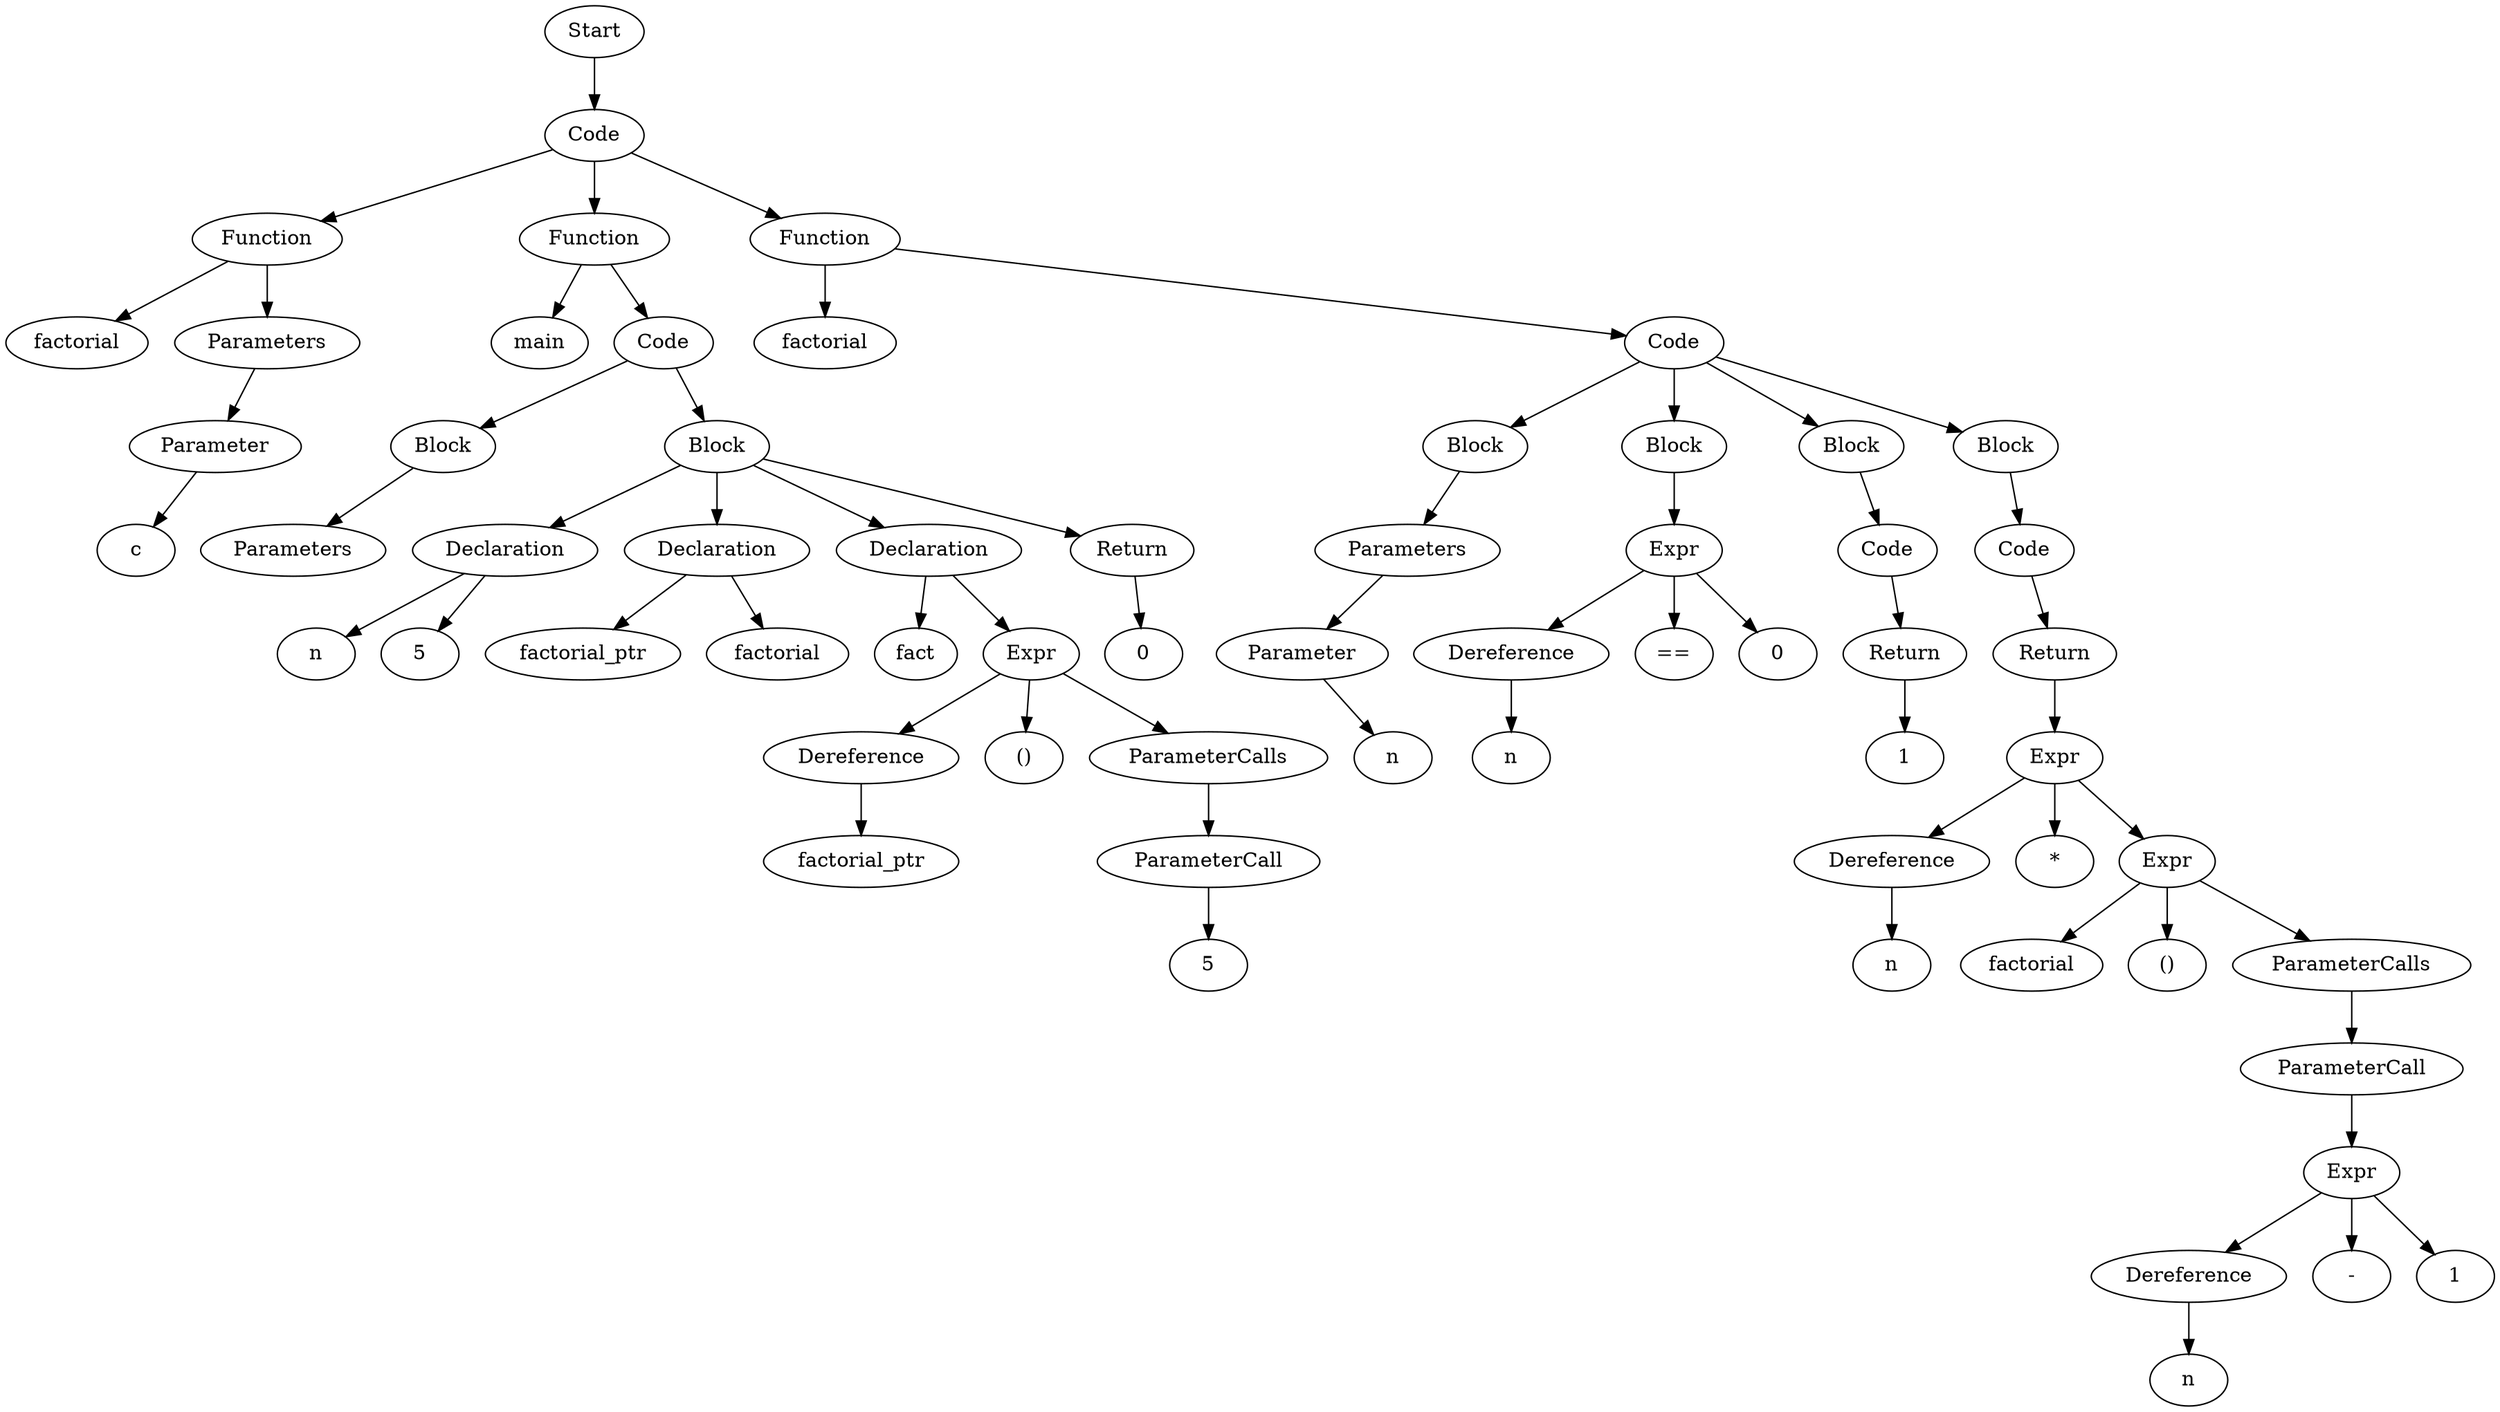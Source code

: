 digraph AST {
  "131770531594544" [label="Start"];
  "131770531594544" -> "131770531606928";
  "131770531606928" [label="Code"];
  "131770531606928" -> "131770531603472";
  "131770531606928" -> "131770534396928";
  "131770531606928" -> "131770530368288";
  "131770531603472" [label="Function"];
  "131770531603472" -> "131770531661232";
  "131770531603472" -> "131770534400240";
  "131770531661232" [label="factorial"];
  "131770534400240" [label="Parameters"];
  "131770534400240" -> "131770534404272";
  "131770534404272" [label="Parameter"];
  "131770534404272" -> "131770534396112";
  "131770534396112" [label="c"];
  "131770534396928" [label="Function"];
  "131770534396928" -> "131770534406528";
  "131770534396928" -> "131770534405952";
  "131770534406528" [label="main"];
  "131770534405952" [label="Code"];
  "131770534405952" -> "131770534411856";
  "131770534405952" -> "131770534403120";
  "131770534411856" [label="Block"];
  "131770534411856" -> "131770534405376";
  "131770534405376" [label="Parameters"];
  "131770534403120" [label="Block"];
  "131770534403120" -> "131770534409744";
  "131770534403120" -> "131770534400768";
  "131770534403120" -> "131770530371984";
  "131770534403120" -> "131770530374240";
  "131770534409744" [label="Declaration"];
  "131770534409744" -> "131770534409072";
  "131770534409744" -> "131770534406288";
  "131770534409072" [label="n"];
  "131770534406288" [label="5"];
  "131770534400768" [label="Declaration"];
  "131770534400768" -> "131770534664304";
  "131770534400768" -> "131770530370928";
  "131770534664304" [label="factorial_ptr"];
  "131770530370928" [label="factorial"];
  "131770530371984" [label="Declaration"];
  "131770530371984" -> "131770530366752";
  "131770530371984" -> "131770530366464";
  "131770530366752" [label="fact"];
  "131770530366464" [label="Expr"];
  "131770530366464" -> "131770534661040";
  "131770530366464" -> "131770533176528";
  "131770530366464" -> "131770530366512";
  "131770534661040" [label="Dereference"];
  "131770534661040" -> "131770530374336";
  "131770530374336" [label="factorial_ptr"];
  "131770533176528" [label="()"];
  "131770530366512" [label="ParameterCalls"];
  "131770530366512" -> "131770530366992";
  "131770530366992" [label="ParameterCall"];
  "131770530366992" -> "131770531862976";
  "131770531862976" [label="5"];
  "131770530374240" [label="Return"];
  "131770530374240" -> "131770530366944";
  "131770530366944" [label="0"];
  "131770530368288" [label="Function"];
  "131770530368288" -> "131770533183008";
  "131770530368288" -> "131770533180032";
  "131770533183008" [label="factorial"];
  "131770533180032" [label="Code"];
  "131770533180032" -> "131770534404176";
  "131770533180032" -> "131770534405760";
  "131770533180032" -> "131770534397552";
  "131770533180032" -> "131770534409600";
  "131770534404176" [label="Block"];
  "131770534404176" -> "131770533171056";
  "131770533171056" [label="Parameters"];
  "131770533171056" -> "131770533171296";
  "131770533171296" [label="Parameter"];
  "131770533171296" -> "131770533172592";
  "131770533172592" [label="n"];
  "131770534405760" [label="Block"];
  "131770534405760" -> "131770533173888";
  "131770533173888" [label="Expr"];
  "131770533173888" -> "131770530372896";
  "131770533173888" -> "131770533174032";
  "131770533173888" -> "131770533937888";
  "131770530372896" [label="Dereference"];
  "131770530372896" -> "131770533183440";
  "131770533183440" [label="n"];
  "131770533174032" [label="=="];
  "131770533937888" [label="0"];
  "131770534397552" [label="Block"];
  "131770534397552" -> "131770533938656";
  "131770533938656" [label="Code"];
  "131770533938656" -> "131770533938176";
  "131770533938176" [label="Return"];
  "131770533938176" -> "131770533940288";
  "131770533940288" [label="1"];
  "131770534409600" [label="Block"];
  "131770534409600" -> "131770533939376";
  "131770533939376" [label="Code"];
  "131770533939376" -> "131770533939280";
  "131770533939280" [label="Return"];
  "131770533939280" -> "131770533942448";
  "131770533942448" [label="Expr"];
  "131770533942448" -> "131770530369152";
  "131770533942448" -> "131770533937696";
  "131770533942448" -> "131770535301936";
  "131770530369152" [label="Dereference"];
  "131770530369152" -> "131770533939712";
  "131770533939712" [label="n"];
  "131770533937696" [label="*"];
  "131770535301936" [label="Expr"];
  "131770535301936" -> "131770532037584";
  "131770535301936" -> "131770533180416";
  "131770535301936" -> "131770532037344";
  "131770532037584" [label="factorial"];
  "131770533180416" [label="()"];
  "131770532037344" [label="ParameterCalls"];
  "131770532037344" -> "131770532036912";
  "131770532036912" [label="ParameterCall"];
  "131770532036912" -> "131770531450976";
  "131770531450976" [label="Expr"];
  "131770531450976" -> "131770531870512";
  "131770531450976" -> "131770531451792";
  "131770531450976" -> "131770531450304";
  "131770531870512" [label="Dereference"];
  "131770531870512" -> "131770531452656";
  "131770531452656" [label="n"];
  "131770531451792" [label="-"];
  "131770531450304" [label="1"];
}
